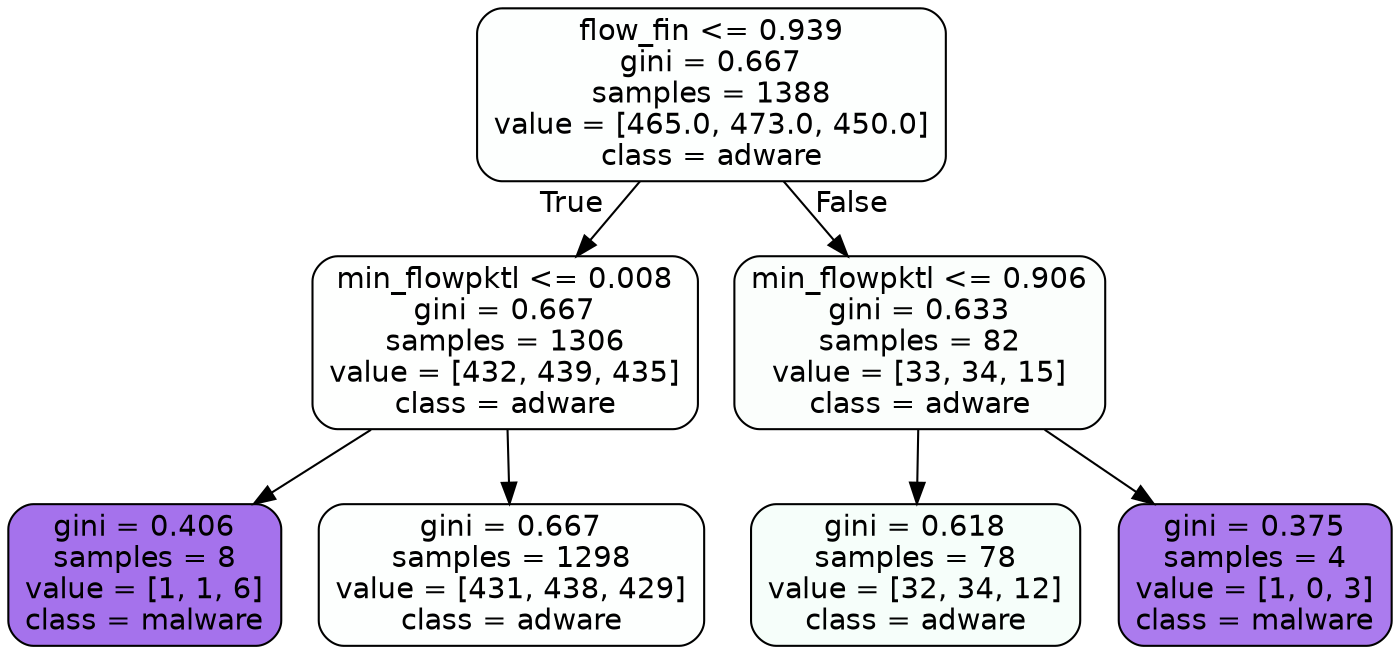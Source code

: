 digraph Tree {
node [shape=box, style="filled, rounded", color="black", fontname="helvetica"] ;
edge [fontname="helvetica"] ;
0 [label="flow_fin <= 0.939\ngini = 0.667\nsamples = 1388\nvalue = [465.0, 473.0, 450.0]\nclass = adware", fillcolor="#fdfffe"] ;
1 [label="min_flowpktl <= 0.008\ngini = 0.667\nsamples = 1306\nvalue = [432, 439, 435]\nclass = adware", fillcolor="#fefffe"] ;
0 -> 1 [labeldistance=2.5, labelangle=45, headlabel="True"] ;
2 [label="gini = 0.406\nsamples = 8\nvalue = [1, 1, 6]\nclass = malware", fillcolor="#a572ec"] ;
1 -> 2 ;
3 [label="gini = 0.667\nsamples = 1298\nvalue = [431, 438, 429]\nclass = adware", fillcolor="#fdfffe"] ;
1 -> 3 ;
4 [label="min_flowpktl <= 0.906\ngini = 0.633\nsamples = 82\nvalue = [33, 34, 15]\nclass = adware", fillcolor="#fbfefc"] ;
0 -> 4 [labeldistance=2.5, labelangle=-45, headlabel="False"] ;
5 [label="gini = 0.618\nsamples = 78\nvalue = [32, 34, 12]\nclass = adware", fillcolor="#f6fefa"] ;
4 -> 5 ;
6 [label="gini = 0.375\nsamples = 4\nvalue = [1, 0, 3]\nclass = malware", fillcolor="#ab7bee"] ;
4 -> 6 ;
}